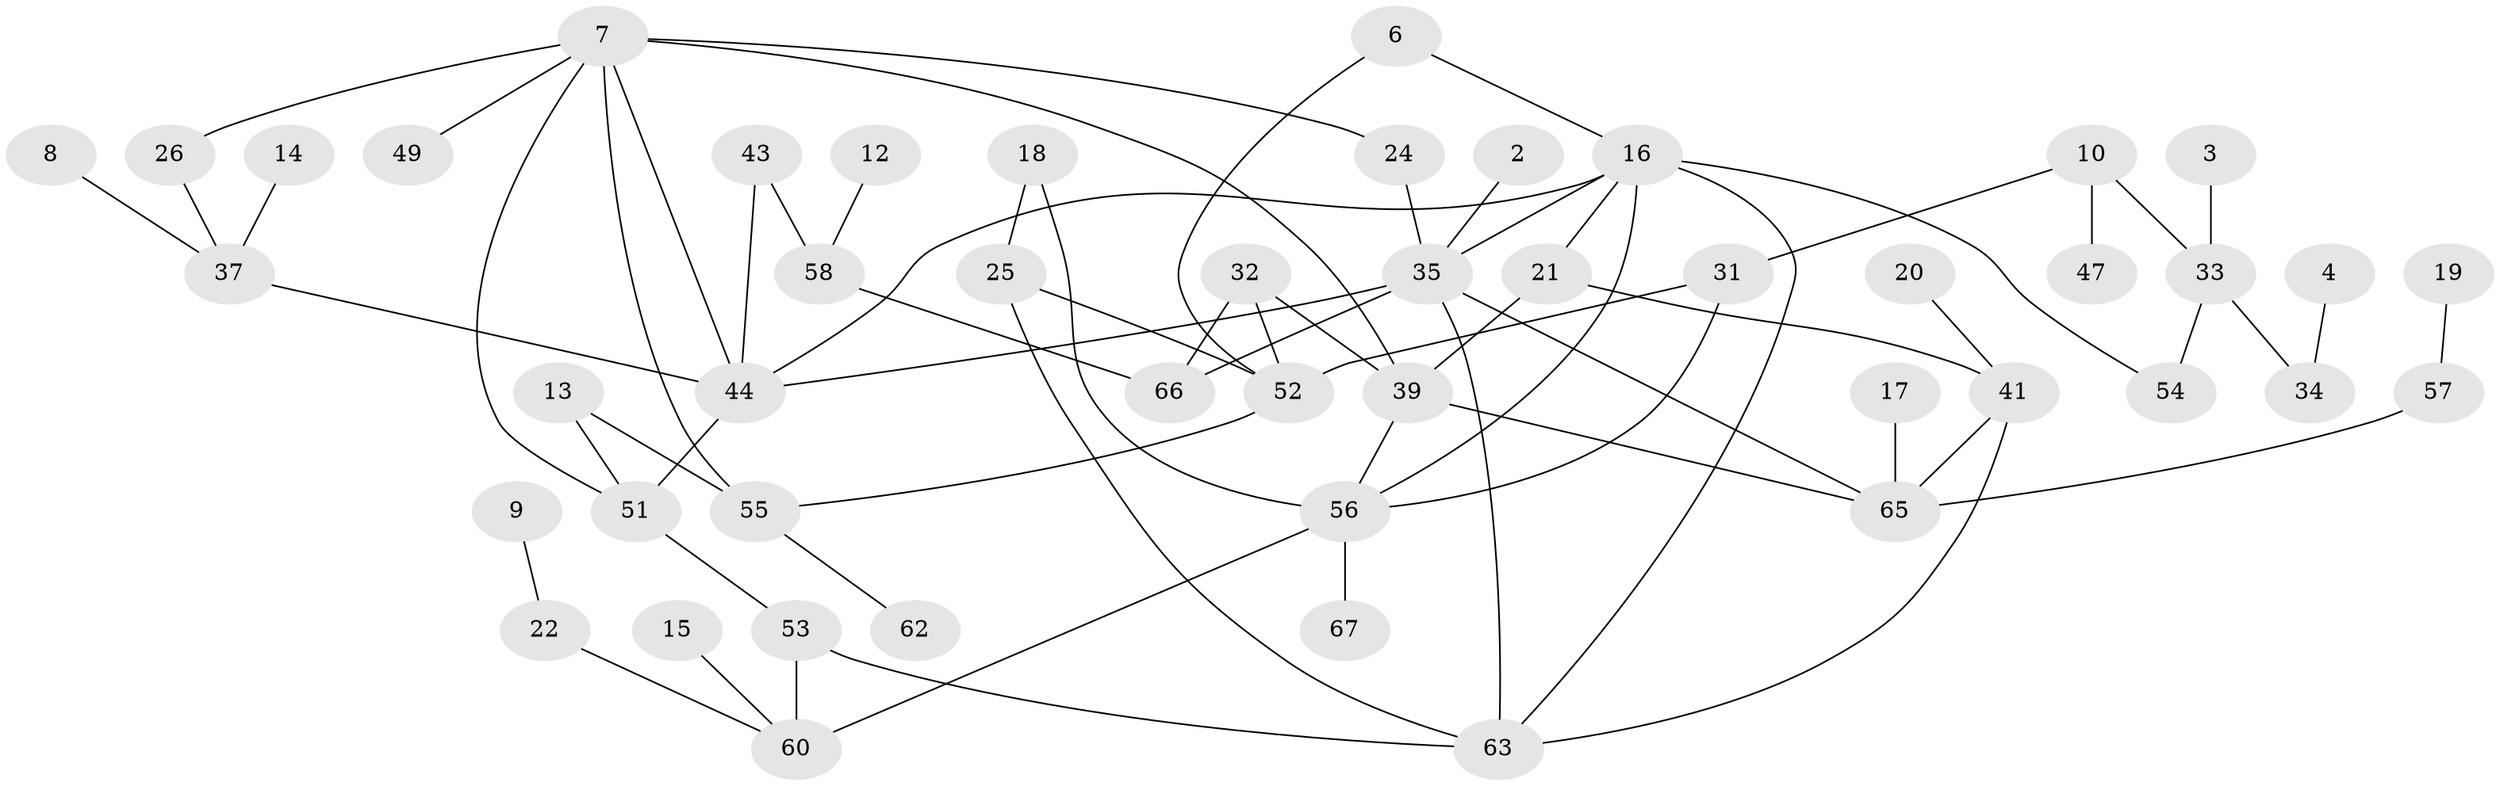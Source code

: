 // original degree distribution, {3: 0.15789473684210525, 2: 0.24812030075187969, 0: 0.13533834586466165, 4: 0.08270676691729323, 6: 0.03007518796992481, 1: 0.2857142857142857, 5: 0.05263157894736842, 8: 0.007518796992481203}
// Generated by graph-tools (version 1.1) at 2025/49/03/09/25 03:49:03]
// undirected, 48 vertices, 68 edges
graph export_dot {
graph [start="1"]
  node [color=gray90,style=filled];
  2;
  3;
  4;
  6;
  7;
  8;
  9;
  10;
  12;
  13;
  14;
  15;
  16;
  17;
  18;
  19;
  20;
  21;
  22;
  24;
  25;
  26;
  31;
  32;
  33;
  34;
  35;
  37;
  39;
  41;
  43;
  44;
  47;
  49;
  51;
  52;
  53;
  54;
  55;
  56;
  57;
  58;
  60;
  62;
  63;
  65;
  66;
  67;
  2 -- 35 [weight=1.0];
  3 -- 33 [weight=1.0];
  4 -- 34 [weight=1.0];
  6 -- 16 [weight=1.0];
  6 -- 52 [weight=1.0];
  7 -- 24 [weight=1.0];
  7 -- 26 [weight=1.0];
  7 -- 39 [weight=1.0];
  7 -- 44 [weight=1.0];
  7 -- 49 [weight=1.0];
  7 -- 51 [weight=1.0];
  7 -- 55 [weight=2.0];
  8 -- 37 [weight=1.0];
  9 -- 22 [weight=1.0];
  10 -- 31 [weight=1.0];
  10 -- 33 [weight=1.0];
  10 -- 47 [weight=1.0];
  12 -- 58 [weight=1.0];
  13 -- 51 [weight=1.0];
  13 -- 55 [weight=1.0];
  14 -- 37 [weight=1.0];
  15 -- 60 [weight=1.0];
  16 -- 21 [weight=1.0];
  16 -- 35 [weight=1.0];
  16 -- 44 [weight=1.0];
  16 -- 54 [weight=1.0];
  16 -- 56 [weight=1.0];
  16 -- 63 [weight=1.0];
  17 -- 65 [weight=1.0];
  18 -- 25 [weight=1.0];
  18 -- 56 [weight=1.0];
  19 -- 57 [weight=1.0];
  20 -- 41 [weight=1.0];
  21 -- 39 [weight=1.0];
  21 -- 41 [weight=1.0];
  22 -- 60 [weight=1.0];
  24 -- 35 [weight=1.0];
  25 -- 52 [weight=1.0];
  25 -- 63 [weight=1.0];
  26 -- 37 [weight=1.0];
  31 -- 52 [weight=1.0];
  31 -- 56 [weight=1.0];
  32 -- 39 [weight=1.0];
  32 -- 52 [weight=1.0];
  32 -- 66 [weight=1.0];
  33 -- 34 [weight=1.0];
  33 -- 54 [weight=1.0];
  35 -- 44 [weight=2.0];
  35 -- 63 [weight=2.0];
  35 -- 65 [weight=1.0];
  35 -- 66 [weight=1.0];
  37 -- 44 [weight=1.0];
  39 -- 56 [weight=1.0];
  39 -- 65 [weight=1.0];
  41 -- 63 [weight=1.0];
  41 -- 65 [weight=1.0];
  43 -- 44 [weight=1.0];
  43 -- 58 [weight=1.0];
  44 -- 51 [weight=1.0];
  51 -- 53 [weight=1.0];
  52 -- 55 [weight=1.0];
  53 -- 60 [weight=1.0];
  53 -- 63 [weight=1.0];
  55 -- 62 [weight=1.0];
  56 -- 60 [weight=2.0];
  56 -- 67 [weight=1.0];
  57 -- 65 [weight=1.0];
  58 -- 66 [weight=1.0];
}
